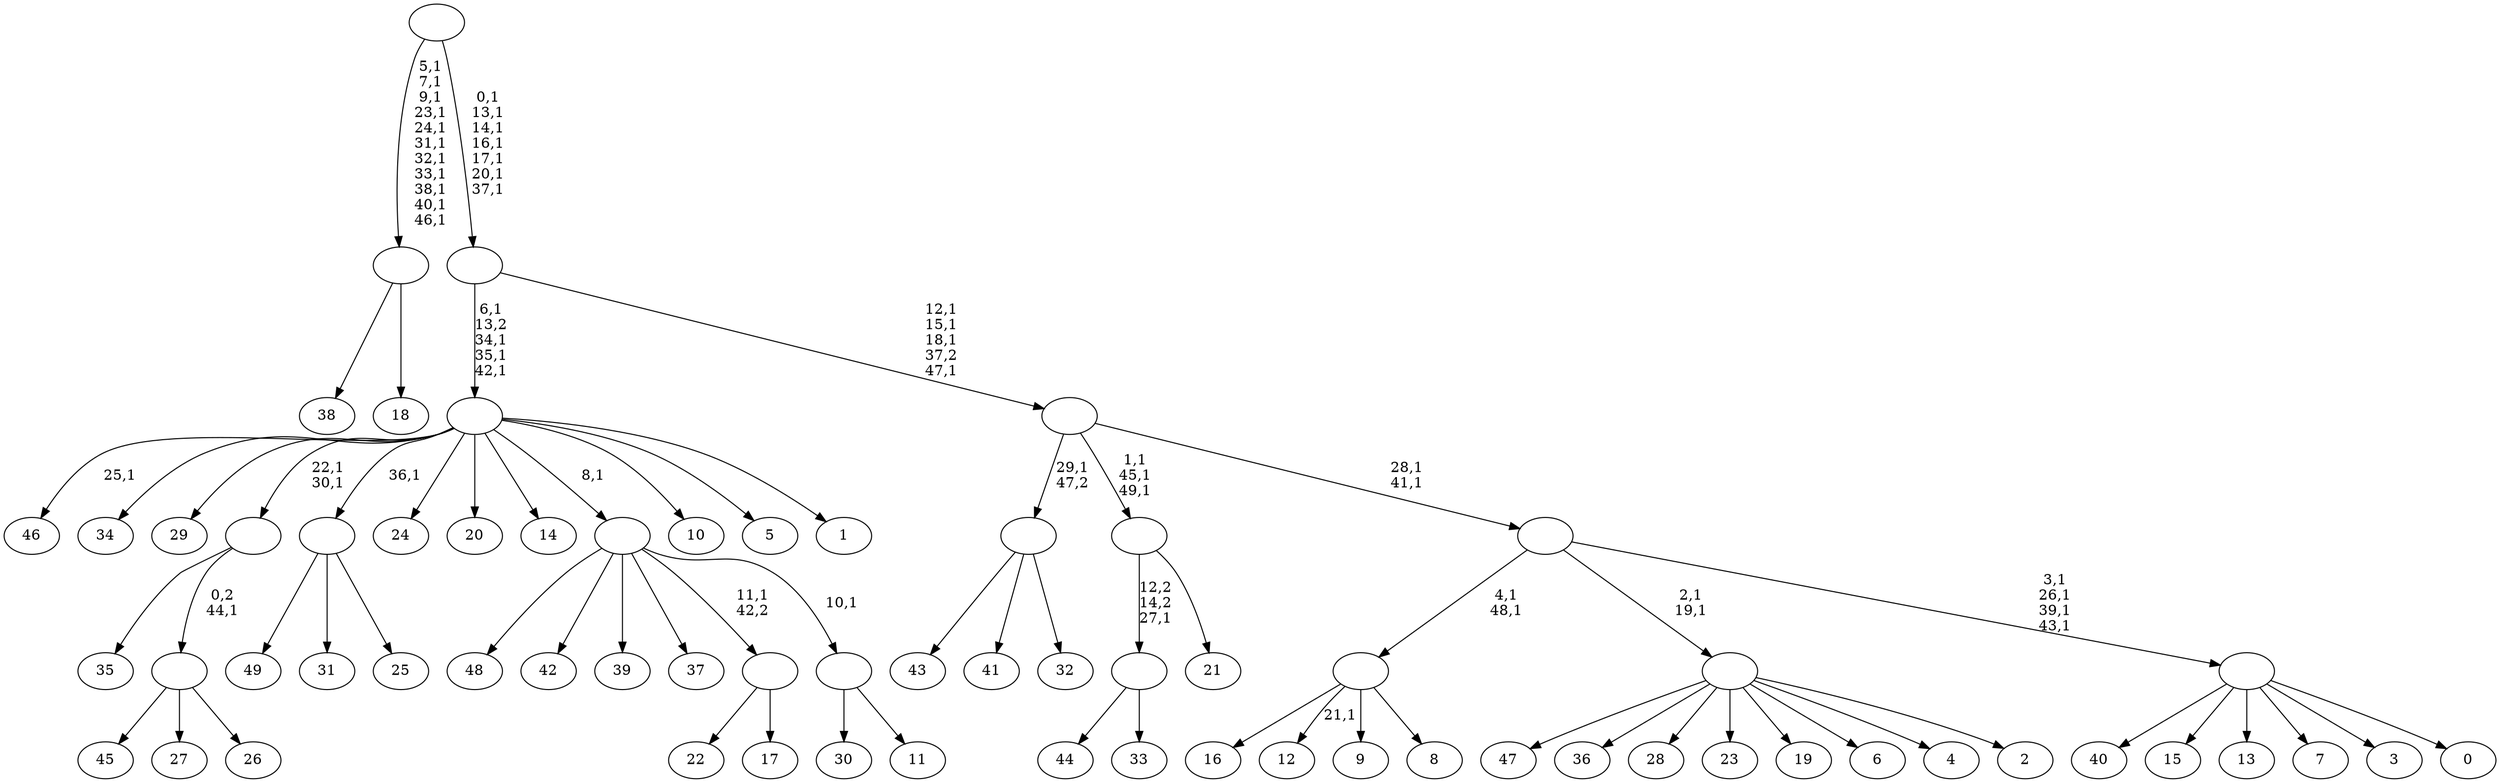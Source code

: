 digraph T {
	100 [label="49"]
	99 [label="48"]
	98 [label="47"]
	97 [label="46"]
	95 [label="45"]
	94 [label="44"]
	93 [label="43"]
	92 [label="42"]
	91 [label="41"]
	90 [label="40"]
	89 [label="39"]
	88 [label="38"]
	87 [label="37"]
	86 [label="36"]
	85 [label="35"]
	84 [label="34"]
	83 [label="33"]
	82 [label=""]
	81 [label="32"]
	80 [label=""]
	79 [label="31"]
	78 [label="30"]
	77 [label="29"]
	76 [label="28"]
	75 [label="27"]
	74 [label="26"]
	73 [label=""]
	72 [label=""]
	70 [label="25"]
	69 [label=""]
	68 [label="24"]
	67 [label="23"]
	66 [label="22"]
	65 [label="21"]
	64 [label=""]
	61 [label="20"]
	60 [label="19"]
	59 [label="18"]
	58 [label=""]
	47 [label="17"]
	46 [label=""]
	45 [label="16"]
	44 [label="15"]
	43 [label="14"]
	42 [label="13"]
	41 [label="12"]
	39 [label="11"]
	38 [label=""]
	37 [label=""]
	36 [label="10"]
	35 [label="9"]
	34 [label="8"]
	33 [label=""]
	31 [label="7"]
	30 [label="6"]
	29 [label="5"]
	28 [label="4"]
	27 [label="3"]
	26 [label="2"]
	25 [label=""]
	23 [label="1"]
	22 [label=""]
	18 [label="0"]
	17 [label=""]
	13 [label=""]
	11 [label=""]
	7 [label=""]
	0 [label=""]
	82 -> 94 [label=""]
	82 -> 83 [label=""]
	80 -> 93 [label=""]
	80 -> 91 [label=""]
	80 -> 81 [label=""]
	73 -> 95 [label=""]
	73 -> 75 [label=""]
	73 -> 74 [label=""]
	72 -> 85 [label=""]
	72 -> 73 [label="0,2\n44,1"]
	69 -> 100 [label=""]
	69 -> 79 [label=""]
	69 -> 70 [label=""]
	64 -> 82 [label="12,2\n14,2\n27,1"]
	64 -> 65 [label=""]
	58 -> 88 [label=""]
	58 -> 59 [label=""]
	46 -> 66 [label=""]
	46 -> 47 [label=""]
	38 -> 78 [label=""]
	38 -> 39 [label=""]
	37 -> 99 [label=""]
	37 -> 92 [label=""]
	37 -> 89 [label=""]
	37 -> 87 [label=""]
	37 -> 46 [label="11,1\n42,2"]
	37 -> 38 [label="10,1"]
	33 -> 41 [label="21,1"]
	33 -> 45 [label=""]
	33 -> 35 [label=""]
	33 -> 34 [label=""]
	25 -> 98 [label=""]
	25 -> 86 [label=""]
	25 -> 76 [label=""]
	25 -> 67 [label=""]
	25 -> 60 [label=""]
	25 -> 30 [label=""]
	25 -> 28 [label=""]
	25 -> 26 [label=""]
	22 -> 72 [label="22,1\n30,1"]
	22 -> 97 [label="25,1"]
	22 -> 84 [label=""]
	22 -> 77 [label=""]
	22 -> 69 [label="36,1"]
	22 -> 68 [label=""]
	22 -> 61 [label=""]
	22 -> 43 [label=""]
	22 -> 37 [label="8,1"]
	22 -> 36 [label=""]
	22 -> 29 [label=""]
	22 -> 23 [label=""]
	17 -> 90 [label=""]
	17 -> 44 [label=""]
	17 -> 42 [label=""]
	17 -> 31 [label=""]
	17 -> 27 [label=""]
	17 -> 18 [label=""]
	13 -> 17 [label="3,1\n26,1\n39,1\n43,1"]
	13 -> 25 [label="2,1\n19,1"]
	13 -> 33 [label="4,1\n48,1"]
	11 -> 13 [label="28,1\n41,1"]
	11 -> 64 [label="1,1\n45,1\n49,1"]
	11 -> 80 [label="29,1\n47,2"]
	7 -> 11 [label="12,1\n15,1\n18,1\n37,2\n47,1"]
	7 -> 22 [label="6,1\n13,2\n34,1\n35,1\n42,1"]
	0 -> 7 [label="0,1\n13,1\n14,1\n16,1\n17,1\n20,1\n37,1"]
	0 -> 58 [label="5,1\n7,1\n9,1\n23,1\n24,1\n31,1\n32,1\n33,1\n38,1\n40,1\n46,1"]
}
